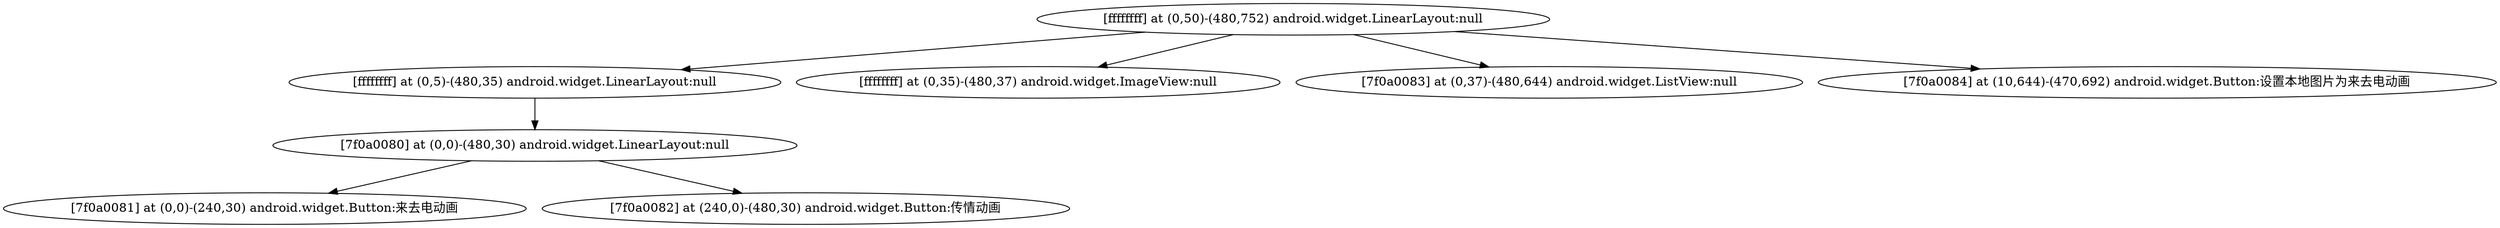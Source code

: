 strict digraph G {
  1 [ label="[ffffffff] at (0,50)-(480,752) android.widget.LinearLayout:null" ];
  2 [ label="[ffffffff] at (0,5)-(480,35) android.widget.LinearLayout:null" ];
  3 [ label="[7f0a0080] at (0,0)-(480,30) android.widget.LinearLayout:null" ];
  4 [ label="[7f0a0081] at (0,0)-(240,30) android.widget.Button:来去电动画" ];
  5 [ label="[7f0a0082] at (240,0)-(480,30) android.widget.Button:传情动画" ];
  6 [ label="[ffffffff] at (0,35)-(480,37) android.widget.ImageView:null" ];
  7 [ label="[7f0a0083] at (0,37)-(480,644) android.widget.ListView:null" ];
  8 [ label="[7f0a0084] at (10,644)-(470,692) android.widget.Button:设置本地图片为来去电动画" ];
  1 -> 2;
  2 -> 3;
  3 -> 4;
  3 -> 5;
  1 -> 6;
  1 -> 7;
  1 -> 8;
}

